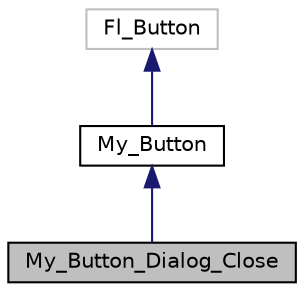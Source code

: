 digraph "My_Button_Dialog_Close"
{
 // LATEX_PDF_SIZE
  edge [fontname="Helvetica",fontsize="10",labelfontname="Helvetica",labelfontsize="10"];
  node [fontname="Helvetica",fontsize="10",shape=record];
  Node1 [label="My_Button_Dialog_Close",height=0.2,width=0.4,color="black", fillcolor="grey75", style="filled", fontcolor="black",tooltip=" "];
  Node2 -> Node1 [dir="back",color="midnightblue",fontsize="10",style="solid",fontname="Helvetica"];
  Node2 [label="My_Button",height=0.2,width=0.4,color="black", fillcolor="white", style="filled",URL="$classMy__Button.html",tooltip=" "];
  Node3 -> Node2 [dir="back",color="midnightblue",fontsize="10",style="solid",fontname="Helvetica"];
  Node3 [label="Fl_Button",height=0.2,width=0.4,color="grey75", fillcolor="white", style="filled",tooltip=" "];
}
